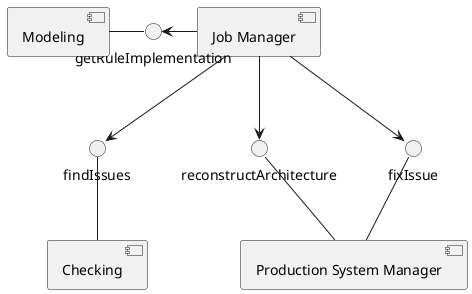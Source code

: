 @startuml
'https://plantuml.com/component-diagram

[Job Manager]

getRuleImplementation -left- [Modeling]

findIssues -- [Checking]

reconstructArchitecture -- [Production System Manager]

fixIssue -- [Production System Manager]

[Job Manager] -left-> getRuleImplementation

[Job Manager] --> findIssues

[Job Manager] --> reconstructArchitecture
[Job Manager] --> fixIssue

@enduml